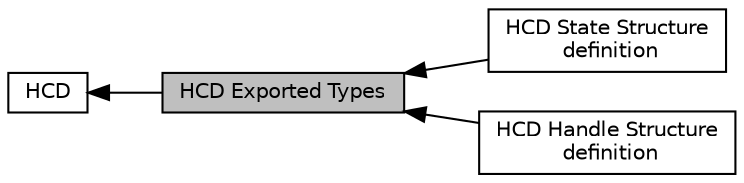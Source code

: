 digraph "HCD Exported Types"
{
  edge [fontname="Helvetica",fontsize="10",labelfontname="Helvetica",labelfontsize="10"];
  node [fontname="Helvetica",fontsize="10",shape=record];
  rankdir=LR;
  Node1 [label="HCD",height=0.2,width=0.4,color="black", fillcolor="white", style="filled",URL="$group___h_c_d.html",tooltip="HCD HAL module driver. "];
  Node0 [label="HCD Exported Types",height=0.2,width=0.4,color="black", fillcolor="grey75", style="filled", fontcolor="black"];
  Node2 [label="HCD State Structure\l definition",height=0.2,width=0.4,color="black", fillcolor="white", style="filled",URL="$group___h_c_d___exported___types___group1.html"];
  Node3 [label="HCD Handle Structure\l definition",height=0.2,width=0.4,color="black", fillcolor="white", style="filled",URL="$group___h_c_d___exported___types___group2.html"];
  Node1->Node0 [shape=plaintext, dir="back", style="solid"];
  Node0->Node2 [shape=plaintext, dir="back", style="solid"];
  Node0->Node3 [shape=plaintext, dir="back", style="solid"];
}
